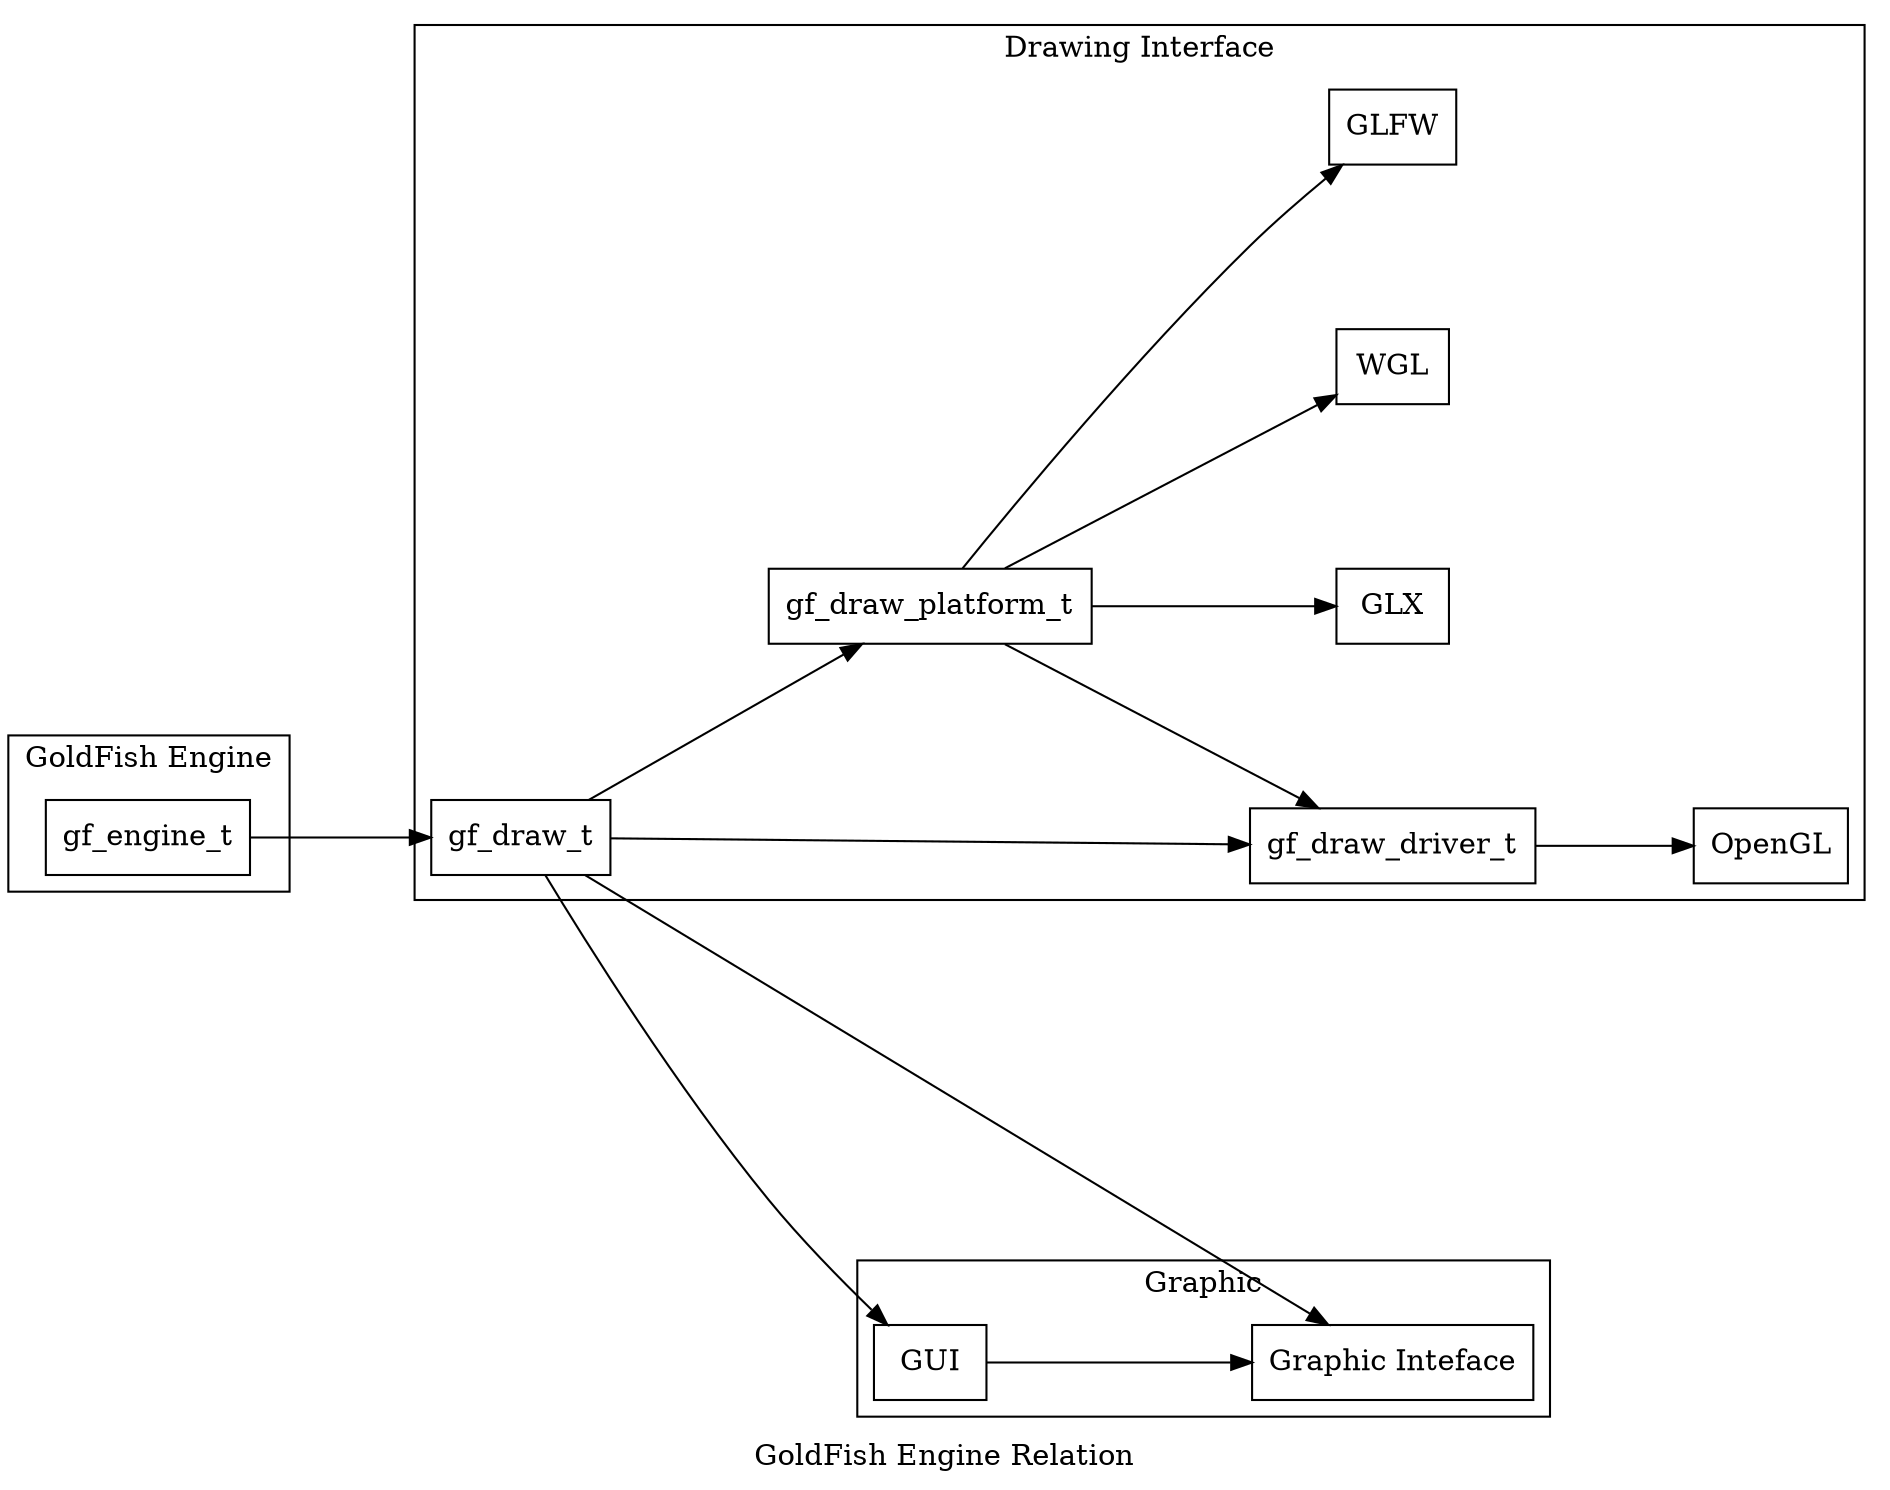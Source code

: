 digraph relation {
	graph [
		label = "GoldFish Engine Relation",
		rankdir = LR,
		nodesep = 1.1,
		ranksep = 1.05
	];
	node [
		shape = box
	];

	subgraph cluster_e {
		label = "GoldFish Engine";
		gf [
			label = "gf_engine_t"
		];
	};

	subgraph cluster_d {
		label = "Drawing Interface";
		dd [
			label = "gf_draw_driver_t"
		];
		ddopengl [
			label = "OpenGL"
		];
		dp [
			label = "gf_draw_platform_t"
		];
		dpglx [
			label = "GLX"
		];
		dpwgl [
			label = "WGL"
		];
		dpglfw [
			label = "GLFW"
		];
		dt [
			label = "gf_draw_t"
		];
	};

	subgraph cluster_g {
		label = "Graphic";
		gi [
			label = "Graphic Inteface"
		];
		gui [
			label = "GUI"
		];
	};

	gf -> dt;

	dt -> dd;
	dt -> dp;

	dp -> dd;

	dd -> {ddopengl};

	dp -> {dpglx dpwgl dpglfw};

	dt -> gi;
	dt -> gui;
	gui -> gi;
}
